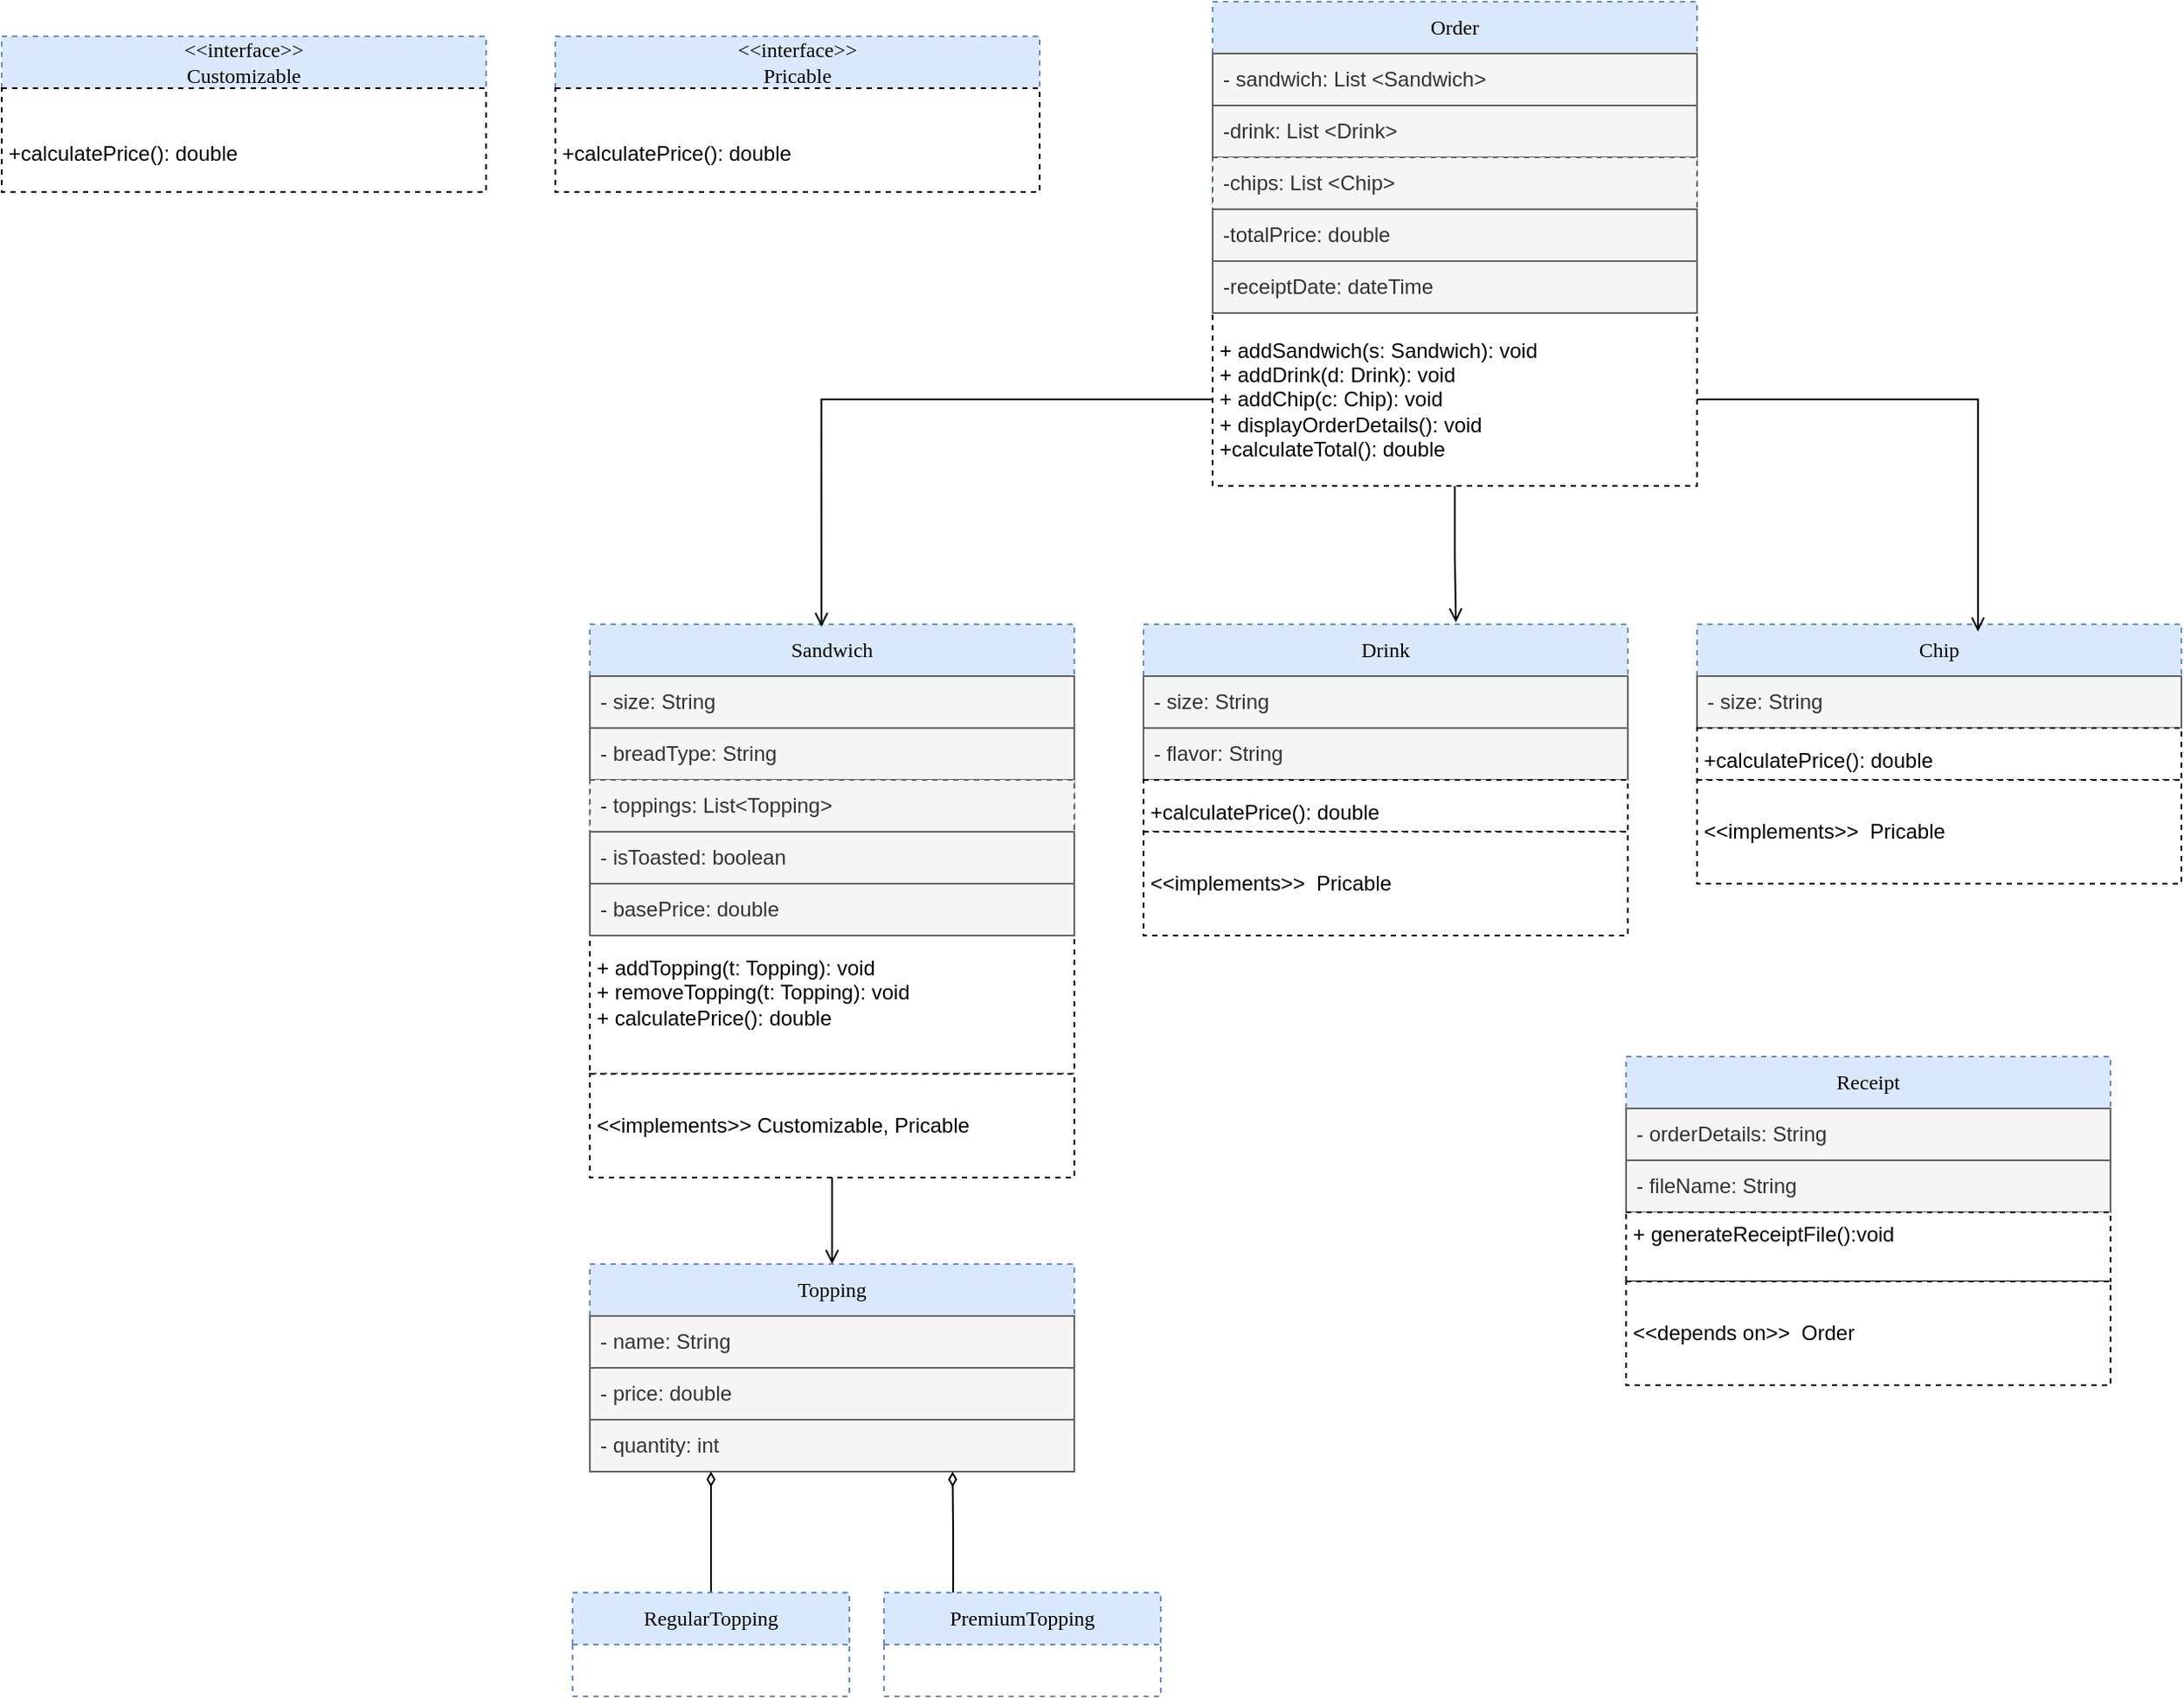 <mxfile version="24.8.4">
  <diagram name="Page-1" id="ve7oVXkOOz5Z0k4UL4DX">
    <mxGraphModel dx="1499" dy="918" grid="1" gridSize="10" guides="1" tooltips="1" connect="1" arrows="1" fold="1" page="1" pageScale="1" pageWidth="826" pageHeight="1169" math="0" shadow="0">
      <root>
        <mxCell id="0" />
        <mxCell id="1" parent="0" />
        <mxCell id="AOm2OtpAVyAGJr31sBE9-7" value="Order" style="swimlane;fontStyle=0;childLayout=stackLayout;horizontal=1;startSize=30;horizontalStack=0;resizeParent=1;resizeParentMax=0;resizeLast=0;collapsible=1;marginBottom=0;whiteSpace=wrap;html=1;dashed=1;fontFamily=Verdana;fillColor=#dae8fc;strokeColor=#6c8ebf;" vertex="1" parent="1">
          <mxGeometry x="720" y="70" width="280" height="150" as="geometry">
            <mxRectangle x="80" y="40" width="70" height="30" as="alternateBounds" />
          </mxGeometry>
        </mxCell>
        <mxCell id="AOm2OtpAVyAGJr31sBE9-8" value="- sandwich: List &amp;lt;Sandwich&amp;gt;" style="text;strokeColor=#666666;fillColor=#f5f5f5;align=left;verticalAlign=middle;spacingLeft=4;spacingRight=4;overflow=hidden;points=[[0,0.5],[1,0.5]];portConstraint=eastwest;rotatable=0;whiteSpace=wrap;html=1;fontColor=#333333;" vertex="1" parent="AOm2OtpAVyAGJr31sBE9-7">
          <mxGeometry y="30" width="280" height="30" as="geometry" />
        </mxCell>
        <mxCell id="AOm2OtpAVyAGJr31sBE9-9" value="-drink: List &amp;lt;Drink&amp;gt;" style="text;strokeColor=#666666;fillColor=#f5f5f5;align=left;verticalAlign=middle;spacingLeft=4;spacingRight=4;overflow=hidden;points=[[0,0.5],[1,0.5]];portConstraint=eastwest;rotatable=0;whiteSpace=wrap;html=1;fontColor=#333333;" vertex="1" parent="AOm2OtpAVyAGJr31sBE9-7">
          <mxGeometry y="60" width="280" height="30" as="geometry" />
        </mxCell>
        <mxCell id="AOm2OtpAVyAGJr31sBE9-10" value="-chips: List &amp;lt;Chip&amp;gt;" style="text;strokeColor=#666666;fillColor=#f5f5f5;align=left;verticalAlign=middle;spacingLeft=4;spacingRight=4;overflow=hidden;points=[[0,0.5],[1,0.5]];portConstraint=eastwest;rotatable=0;whiteSpace=wrap;html=1;dashed=1;fontColor=#333333;" vertex="1" parent="AOm2OtpAVyAGJr31sBE9-7">
          <mxGeometry y="90" width="280" height="30" as="geometry" />
        </mxCell>
        <mxCell id="AOm2OtpAVyAGJr31sBE9-16" value="-totalPrice: double&amp;nbsp;" style="text;strokeColor=#666666;fillColor=#f5f5f5;align=left;verticalAlign=middle;spacingLeft=4;spacingRight=4;overflow=hidden;points=[[0,0.5],[1,0.5]];portConstraint=eastwest;rotatable=0;whiteSpace=wrap;html=1;rounded=0;fontColor=#333333;" vertex="1" parent="AOm2OtpAVyAGJr31sBE9-7">
          <mxGeometry y="120" width="280" height="30" as="geometry" />
        </mxCell>
        <mxCell id="AOm2OtpAVyAGJr31sBE9-17" value="+ addSandwich(s: Sandwich): void&amp;nbsp;&lt;div&gt;+ addDrink(d: Drink): void&amp;nbsp;&lt;/div&gt;&lt;div&gt;+ addChip(c: Chip): void&lt;/div&gt;&lt;div&gt;+ displayOrderDetails(): void&lt;/div&gt;&lt;div&gt;+calculateTotal(): double&amp;nbsp;&lt;/div&gt;" style="rounded=0;whiteSpace=wrap;html=1;align=left;dashed=1;spacingTop=0;spacing=4;spacingBottom=0;" vertex="1" parent="1">
          <mxGeometry x="720" y="250" width="280" height="100" as="geometry" />
        </mxCell>
        <mxCell id="AOm2OtpAVyAGJr31sBE9-25" value="Sandwich" style="swimlane;fontStyle=0;childLayout=stackLayout;horizontal=1;startSize=30;horizontalStack=0;resizeParent=1;resizeParentMax=0;resizeLast=0;collapsible=1;marginBottom=0;whiteSpace=wrap;html=1;dashed=1;fontFamily=Verdana;fillColor=#dae8fc;strokeColor=#6c8ebf;" vertex="1" parent="1">
          <mxGeometry x="360" y="430" width="280" height="150" as="geometry">
            <mxRectangle x="80" y="40" width="70" height="30" as="alternateBounds" />
          </mxGeometry>
        </mxCell>
        <mxCell id="AOm2OtpAVyAGJr31sBE9-26" value="- size: String" style="text;strokeColor=#666666;fillColor=#f5f5f5;align=left;verticalAlign=middle;spacingLeft=4;spacingRight=4;overflow=hidden;points=[[0,0.5],[1,0.5]];portConstraint=eastwest;rotatable=0;whiteSpace=wrap;html=1;fontColor=#333333;" vertex="1" parent="AOm2OtpAVyAGJr31sBE9-25">
          <mxGeometry y="30" width="280" height="30" as="geometry" />
        </mxCell>
        <mxCell id="AOm2OtpAVyAGJr31sBE9-27" value="- breadType: String" style="text;strokeColor=#666666;fillColor=#f5f5f5;align=left;verticalAlign=middle;spacingLeft=4;spacingRight=4;overflow=hidden;points=[[0,0.5],[1,0.5]];portConstraint=eastwest;rotatable=0;whiteSpace=wrap;html=1;fontColor=#333333;" vertex="1" parent="AOm2OtpAVyAGJr31sBE9-25">
          <mxGeometry y="60" width="280" height="30" as="geometry" />
        </mxCell>
        <mxCell id="AOm2OtpAVyAGJr31sBE9-28" value="- toppings: List&amp;lt;Topping&amp;gt;" style="text;strokeColor=#666666;fillColor=#f5f5f5;align=left;verticalAlign=middle;spacingLeft=4;spacingRight=4;overflow=hidden;points=[[0,0.5],[1,0.5]];portConstraint=eastwest;rotatable=0;whiteSpace=wrap;html=1;dashed=1;fontColor=#333333;" vertex="1" parent="AOm2OtpAVyAGJr31sBE9-25">
          <mxGeometry y="90" width="280" height="30" as="geometry" />
        </mxCell>
        <mxCell id="AOm2OtpAVyAGJr31sBE9-29" value="- isToasted: boolean" style="text;strokeColor=#666666;fillColor=#f5f5f5;align=left;verticalAlign=middle;spacingLeft=4;spacingRight=4;overflow=hidden;points=[[0,0.5],[1,0.5]];portConstraint=eastwest;rotatable=0;whiteSpace=wrap;html=1;rounded=0;fontColor=#333333;" vertex="1" parent="AOm2OtpAVyAGJr31sBE9-25">
          <mxGeometry y="120" width="280" height="30" as="geometry" />
        </mxCell>
        <mxCell id="AOm2OtpAVyAGJr31sBE9-30" value="+ addTopping(t: Topping): void&lt;div&gt;+ removeTopping(t: Topping): void&lt;/div&gt;&lt;div&gt;+ calculatePrice(): double&lt;/div&gt;&lt;div&gt;&lt;br&gt;&lt;/div&gt;" style="rounded=0;whiteSpace=wrap;html=1;align=left;dashed=1;spacingTop=0;spacing=4;spacingBottom=0;" vertex="1" parent="1">
          <mxGeometry x="360" y="610" width="280" height="80" as="geometry" />
        </mxCell>
        <mxCell id="AOm2OtpAVyAGJr31sBE9-46" style="edgeStyle=orthogonalEdgeStyle;rounded=0;orthogonalLoop=1;jettySize=auto;html=1;endArrow=open;endFill=0;" edge="1" parent="1" source="AOm2OtpAVyAGJr31sBE9-31" target="AOm2OtpAVyAGJr31sBE9-32">
          <mxGeometry relative="1" as="geometry">
            <mxPoint x="500" y="790" as="targetPoint" />
          </mxGeometry>
        </mxCell>
        <mxCell id="AOm2OtpAVyAGJr31sBE9-31" value="&amp;lt;&amp;lt;implements&amp;gt;&amp;gt; Customizable, Pricable" style="rounded=0;whiteSpace=wrap;html=1;align=left;dashed=1;spacingTop=0;spacing=4;spacingBottom=0;" vertex="1" parent="1">
          <mxGeometry x="360" y="690" width="280" height="60" as="geometry" />
        </mxCell>
        <mxCell id="AOm2OtpAVyAGJr31sBE9-32" value="Topping" style="swimlane;fontStyle=0;childLayout=stackLayout;horizontal=1;startSize=30;horizontalStack=0;resizeParent=1;resizeParentMax=0;resizeLast=0;collapsible=1;marginBottom=0;whiteSpace=wrap;html=1;dashed=1;fontFamily=Verdana;fillColor=#dae8fc;strokeColor=#6c8ebf;" vertex="1" parent="1">
          <mxGeometry x="360" y="800" width="280" height="120" as="geometry">
            <mxRectangle x="80" y="40" width="70" height="30" as="alternateBounds" />
          </mxGeometry>
        </mxCell>
        <mxCell id="AOm2OtpAVyAGJr31sBE9-33" value="- name: String" style="text;strokeColor=#666666;fillColor=#f5f5f5;align=left;verticalAlign=middle;spacingLeft=4;spacingRight=4;overflow=hidden;points=[[0,0.5],[1,0.5]];portConstraint=eastwest;rotatable=0;whiteSpace=wrap;html=1;fontColor=#333333;" vertex="1" parent="AOm2OtpAVyAGJr31sBE9-32">
          <mxGeometry y="30" width="280" height="30" as="geometry" />
        </mxCell>
        <mxCell id="AOm2OtpAVyAGJr31sBE9-34" value="- price: double" style="text;strokeColor=#666666;fillColor=#f5f5f5;align=left;verticalAlign=middle;spacingLeft=4;spacingRight=4;overflow=hidden;points=[[0,0.5],[1,0.5]];portConstraint=eastwest;rotatable=0;whiteSpace=wrap;html=1;fontColor=#333333;" vertex="1" parent="AOm2OtpAVyAGJr31sBE9-32">
          <mxGeometry y="60" width="280" height="30" as="geometry" />
        </mxCell>
        <mxCell id="AOm2OtpAVyAGJr31sBE9-36" value="- quantity: int" style="text;strokeColor=#666666;fillColor=#f5f5f5;align=left;verticalAlign=middle;spacingLeft=4;spacingRight=4;overflow=hidden;points=[[0,0.5],[1,0.5]];portConstraint=eastwest;rotatable=0;whiteSpace=wrap;html=1;rounded=0;fontColor=#333333;" vertex="1" parent="AOm2OtpAVyAGJr31sBE9-32">
          <mxGeometry y="90" width="280" height="30" as="geometry" />
        </mxCell>
        <mxCell id="AOm2OtpAVyAGJr31sBE9-44" style="edgeStyle=orthogonalEdgeStyle;rounded=0;orthogonalLoop=1;jettySize=auto;html=1;endArrow=diamondThin;endFill=0;" edge="1" parent="1" source="AOm2OtpAVyAGJr31sBE9-37">
          <mxGeometry relative="1" as="geometry">
            <mxPoint x="430" y="920" as="targetPoint" />
          </mxGeometry>
        </mxCell>
        <mxCell id="AOm2OtpAVyAGJr31sBE9-37" value="RegularTopping" style="swimlane;fontStyle=0;childLayout=stackLayout;horizontal=1;startSize=30;horizontalStack=0;resizeParent=1;resizeParentMax=0;resizeLast=0;collapsible=1;marginBottom=0;whiteSpace=wrap;html=1;dashed=1;fontFamily=Verdana;fillColor=#dae8fc;strokeColor=#6c8ebf;" vertex="1" parent="1">
          <mxGeometry x="350" y="990" width="160" height="60" as="geometry">
            <mxRectangle x="80" y="40" width="70" height="30" as="alternateBounds" />
          </mxGeometry>
        </mxCell>
        <mxCell id="AOm2OtpAVyAGJr31sBE9-45" style="edgeStyle=orthogonalEdgeStyle;rounded=0;orthogonalLoop=1;jettySize=auto;html=1;exitX=0.25;exitY=0;exitDx=0;exitDy=0;endArrow=diamondThin;endFill=0;" edge="1" parent="1" source="AOm2OtpAVyAGJr31sBE9-42">
          <mxGeometry relative="1" as="geometry">
            <mxPoint x="569.667" y="920" as="targetPoint" />
          </mxGeometry>
        </mxCell>
        <mxCell id="AOm2OtpAVyAGJr31sBE9-42" value="PremiumTopping" style="swimlane;fontStyle=0;childLayout=stackLayout;horizontal=1;startSize=30;horizontalStack=0;resizeParent=1;resizeParentMax=0;resizeLast=0;collapsible=1;marginBottom=0;whiteSpace=wrap;html=1;dashed=1;fontFamily=Verdana;fillColor=#dae8fc;strokeColor=#6c8ebf;" vertex="1" parent="1">
          <mxGeometry x="530" y="990" width="160" height="60" as="geometry">
            <mxRectangle x="80" y="40" width="70" height="30" as="alternateBounds" />
          </mxGeometry>
        </mxCell>
        <mxCell id="AOm2OtpAVyAGJr31sBE9-47" value="Drink" style="swimlane;fontStyle=0;childLayout=stackLayout;horizontal=1;startSize=30;horizontalStack=0;resizeParent=1;resizeParentMax=0;resizeLast=0;collapsible=1;marginBottom=0;whiteSpace=wrap;html=1;dashed=1;fontFamily=Verdana;fillColor=#dae8fc;strokeColor=#6c8ebf;" vertex="1" parent="1">
          <mxGeometry x="680" y="430" width="280" height="90" as="geometry">
            <mxRectangle x="80" y="40" width="70" height="30" as="alternateBounds" />
          </mxGeometry>
        </mxCell>
        <mxCell id="AOm2OtpAVyAGJr31sBE9-48" value="- size: String" style="text;strokeColor=#666666;fillColor=#f5f5f5;align=left;verticalAlign=middle;spacingLeft=4;spacingRight=4;overflow=hidden;points=[[0,0.5],[1,0.5]];portConstraint=eastwest;rotatable=0;whiteSpace=wrap;html=1;fontColor=#333333;" vertex="1" parent="AOm2OtpAVyAGJr31sBE9-47">
          <mxGeometry y="30" width="280" height="30" as="geometry" />
        </mxCell>
        <mxCell id="AOm2OtpAVyAGJr31sBE9-49" value="- flavor: String" style="text;strokeColor=#666666;fillColor=#f5f5f5;align=left;verticalAlign=middle;spacingLeft=4;spacingRight=4;overflow=hidden;points=[[0,0.5],[1,0.5]];portConstraint=eastwest;rotatable=0;whiteSpace=wrap;html=1;fontColor=#333333;" vertex="1" parent="AOm2OtpAVyAGJr31sBE9-47">
          <mxGeometry y="60" width="280" height="30" as="geometry" />
        </mxCell>
        <mxCell id="AOm2OtpAVyAGJr31sBE9-52" value="&lt;br&gt;&lt;div&gt;+calculatePrice(): double&lt;/div&gt;" style="rounded=0;whiteSpace=wrap;html=1;align=left;dashed=1;spacingTop=0;spacing=4;spacingBottom=0;verticalAlign=bottom;" vertex="1" parent="1">
          <mxGeometry x="680" y="520" width="280" height="30" as="geometry" />
        </mxCell>
        <mxCell id="AOm2OtpAVyAGJr31sBE9-53" value="&amp;lt;&amp;lt;implements&amp;gt;&amp;gt;&amp;nbsp; Pricable" style="rounded=0;whiteSpace=wrap;html=1;align=left;dashed=1;spacingTop=0;spacing=4;spacingBottom=0;" vertex="1" parent="1">
          <mxGeometry x="680" y="550" width="280" height="60" as="geometry" />
        </mxCell>
        <mxCell id="AOm2OtpAVyAGJr31sBE9-54" value="Chip" style="swimlane;fontStyle=0;childLayout=stackLayout;horizontal=1;startSize=30;horizontalStack=0;resizeParent=1;resizeParentMax=0;resizeLast=0;collapsible=1;marginBottom=0;whiteSpace=wrap;html=1;dashed=1;fontFamily=Verdana;fillColor=#dae8fc;strokeColor=#6c8ebf;" vertex="1" parent="1">
          <mxGeometry x="1000" y="430" width="280" height="60" as="geometry">
            <mxRectangle x="80" y="40" width="70" height="30" as="alternateBounds" />
          </mxGeometry>
        </mxCell>
        <mxCell id="AOm2OtpAVyAGJr31sBE9-55" value="- size: String" style="text;strokeColor=#666666;fillColor=#f5f5f5;align=left;verticalAlign=middle;spacingLeft=4;spacingRight=4;overflow=hidden;points=[[0,0.5],[1,0.5]];portConstraint=eastwest;rotatable=0;whiteSpace=wrap;html=1;fontColor=#333333;" vertex="1" parent="AOm2OtpAVyAGJr31sBE9-54">
          <mxGeometry y="30" width="280" height="30" as="geometry" />
        </mxCell>
        <mxCell id="AOm2OtpAVyAGJr31sBE9-57" value="&lt;br&gt;&lt;div&gt;+calculatePrice(): double&lt;/div&gt;" style="rounded=0;whiteSpace=wrap;html=1;align=left;dashed=1;spacingTop=0;spacing=4;spacingBottom=0;verticalAlign=bottom;" vertex="1" parent="1">
          <mxGeometry x="1000" y="490" width="280" height="30" as="geometry" />
        </mxCell>
        <mxCell id="AOm2OtpAVyAGJr31sBE9-58" value="&amp;lt;&amp;lt;implements&amp;gt;&amp;gt;&amp;nbsp; Pricable" style="rounded=0;whiteSpace=wrap;html=1;align=left;dashed=1;spacingTop=0;spacing=4;spacingBottom=0;" vertex="1" parent="1">
          <mxGeometry x="1000" y="520" width="280" height="60" as="geometry" />
        </mxCell>
        <mxCell id="AOm2OtpAVyAGJr31sBE9-59" value="&amp;lt;&amp;lt;interface&amp;gt;&amp;gt;&lt;div&gt;Customizable&lt;/div&gt;" style="swimlane;fontStyle=0;childLayout=stackLayout;horizontal=1;startSize=30;horizontalStack=0;resizeParent=1;resizeParentMax=0;resizeLast=0;collapsible=1;marginBottom=0;whiteSpace=wrap;html=1;dashed=1;fontFamily=Verdana;fillColor=#dae8fc;strokeColor=#6c8ebf;" vertex="1" parent="1">
          <mxGeometry x="20" y="90" width="280" height="30" as="geometry">
            <mxRectangle x="80" y="40" width="70" height="30" as="alternateBounds" />
          </mxGeometry>
        </mxCell>
        <mxCell id="AOm2OtpAVyAGJr31sBE9-64" value="&amp;lt;&amp;lt;interface&amp;gt;&amp;gt;&lt;div&gt;Pricable&lt;/div&gt;" style="swimlane;fontStyle=0;childLayout=stackLayout;horizontal=1;startSize=30;horizontalStack=0;resizeParent=1;resizeParentMax=0;resizeLast=0;collapsible=1;marginBottom=0;whiteSpace=wrap;html=1;dashed=1;fontFamily=Verdana;fillColor=#dae8fc;strokeColor=#6c8ebf;" vertex="1" parent="1">
          <mxGeometry x="340" y="90" width="280" height="30" as="geometry">
            <mxRectangle x="80" y="40" width="70" height="30" as="alternateBounds" />
          </mxGeometry>
        </mxCell>
        <mxCell id="AOm2OtpAVyAGJr31sBE9-70" value="&lt;br&gt;&lt;div&gt;+calculatePrice(): double&lt;/div&gt;" style="rounded=0;whiteSpace=wrap;html=1;align=left;dashed=1;spacingTop=0;spacing=4;spacingBottom=0;" vertex="1" parent="1">
          <mxGeometry x="20" y="120" width="280" height="60" as="geometry" />
        </mxCell>
        <mxCell id="AOm2OtpAVyAGJr31sBE9-71" value="&lt;br&gt;&lt;div&gt;+calculatePrice(): double&lt;/div&gt;" style="rounded=0;whiteSpace=wrap;html=1;align=left;dashed=1;spacingTop=0;spacing=4;spacingBottom=0;" vertex="1" parent="1">
          <mxGeometry x="340" y="120" width="280" height="60" as="geometry" />
        </mxCell>
        <mxCell id="AOm2OtpAVyAGJr31sBE9-72" style="edgeStyle=orthogonalEdgeStyle;rounded=0;orthogonalLoop=1;jettySize=auto;html=1;entryX=0.478;entryY=0.01;entryDx=0;entryDy=0;entryPerimeter=0;endArrow=open;endFill=0;" edge="1" parent="1" source="AOm2OtpAVyAGJr31sBE9-17" target="AOm2OtpAVyAGJr31sBE9-25">
          <mxGeometry relative="1" as="geometry" />
        </mxCell>
        <mxCell id="AOm2OtpAVyAGJr31sBE9-73" style="edgeStyle=orthogonalEdgeStyle;rounded=0;orthogonalLoop=1;jettySize=auto;html=1;entryX=0.645;entryY=-0.012;entryDx=0;entryDy=0;entryPerimeter=0;endArrow=open;endFill=0;" edge="1" parent="1" source="AOm2OtpAVyAGJr31sBE9-17" target="AOm2OtpAVyAGJr31sBE9-47">
          <mxGeometry relative="1" as="geometry" />
        </mxCell>
        <mxCell id="AOm2OtpAVyAGJr31sBE9-74" style="edgeStyle=orthogonalEdgeStyle;rounded=0;orthogonalLoop=1;jettySize=auto;html=1;exitX=1;exitY=0.5;exitDx=0;exitDy=0;entryX=0.58;entryY=0.07;entryDx=0;entryDy=0;entryPerimeter=0;endArrow=open;endFill=0;" edge="1" parent="1" source="AOm2OtpAVyAGJr31sBE9-17" target="AOm2OtpAVyAGJr31sBE9-54">
          <mxGeometry relative="1" as="geometry" />
        </mxCell>
        <mxCell id="AOm2OtpAVyAGJr31sBE9-76" value="Receipt" style="swimlane;fontStyle=0;childLayout=stackLayout;horizontal=1;startSize=30;horizontalStack=0;resizeParent=1;resizeParentMax=0;resizeLast=0;collapsible=1;marginBottom=0;whiteSpace=wrap;html=1;dashed=1;fontFamily=Verdana;fillColor=#dae8fc;strokeColor=#6c8ebf;" vertex="1" parent="1">
          <mxGeometry x="959" y="680" width="280" height="90" as="geometry">
            <mxRectangle x="80" y="40" width="70" height="30" as="alternateBounds" />
          </mxGeometry>
        </mxCell>
        <mxCell id="AOm2OtpAVyAGJr31sBE9-77" value="- orderDetails: String" style="text;strokeColor=#666666;fillColor=#f5f5f5;align=left;verticalAlign=middle;spacingLeft=4;spacingRight=4;overflow=hidden;points=[[0,0.5],[1,0.5]];portConstraint=eastwest;rotatable=0;whiteSpace=wrap;html=1;fontColor=#333333;" vertex="1" parent="AOm2OtpAVyAGJr31sBE9-76">
          <mxGeometry y="30" width="280" height="30" as="geometry" />
        </mxCell>
        <mxCell id="AOm2OtpAVyAGJr31sBE9-78" value="- fileName: String" style="text;strokeColor=#666666;fillColor=#f5f5f5;align=left;verticalAlign=middle;spacingLeft=4;spacingRight=4;overflow=hidden;points=[[0,0.5],[1,0.5]];portConstraint=eastwest;rotatable=0;whiteSpace=wrap;html=1;fontColor=#333333;" vertex="1" parent="AOm2OtpAVyAGJr31sBE9-76">
          <mxGeometry y="60" width="280" height="30" as="geometry" />
        </mxCell>
        <mxCell id="AOm2OtpAVyAGJr31sBE9-81" value="+ generateReceiptFile():void&amp;nbsp;&lt;div&gt;&lt;span style=&quot;background-color: initial;&quot;&gt;&amp;nbsp;&lt;/span&gt;&lt;/div&gt;" style="rounded=0;whiteSpace=wrap;html=1;align=left;dashed=1;spacingTop=0;spacing=4;spacingBottom=0;" vertex="1" parent="1">
          <mxGeometry x="959" y="770" width="280" height="40" as="geometry" />
        </mxCell>
        <mxCell id="AOm2OtpAVyAGJr31sBE9-82" value="&amp;lt;&amp;lt;depends on&amp;gt;&amp;gt;&amp;nbsp; Order" style="rounded=0;whiteSpace=wrap;html=1;align=left;dashed=1;spacingTop=0;spacing=4;spacingBottom=0;" vertex="1" parent="1">
          <mxGeometry x="959" y="810" width="280" height="60" as="geometry" />
        </mxCell>
        <mxCell id="AOm2OtpAVyAGJr31sBE9-83" value="-receiptDate: dateTime&amp;nbsp;" style="text;strokeColor=#666666;fillColor=#f5f5f5;align=left;verticalAlign=middle;spacingLeft=4;spacingRight=4;overflow=hidden;points=[[0,0.5],[1,0.5]];portConstraint=eastwest;rotatable=0;whiteSpace=wrap;html=1;rounded=0;fontColor=#333333;" vertex="1" parent="1">
          <mxGeometry x="720" y="220" width="280" height="30" as="geometry" />
        </mxCell>
        <mxCell id="AOm2OtpAVyAGJr31sBE9-84" value="- basePrice: double" style="text;strokeColor=#666666;fillColor=#f5f5f5;align=left;verticalAlign=middle;spacingLeft=4;spacingRight=4;overflow=hidden;points=[[0,0.5],[1,0.5]];portConstraint=eastwest;rotatable=0;whiteSpace=wrap;html=1;rounded=0;fontColor=#333333;" vertex="1" parent="1">
          <mxGeometry x="360" y="580" width="280" height="30" as="geometry" />
        </mxCell>
      </root>
    </mxGraphModel>
  </diagram>
</mxfile>
